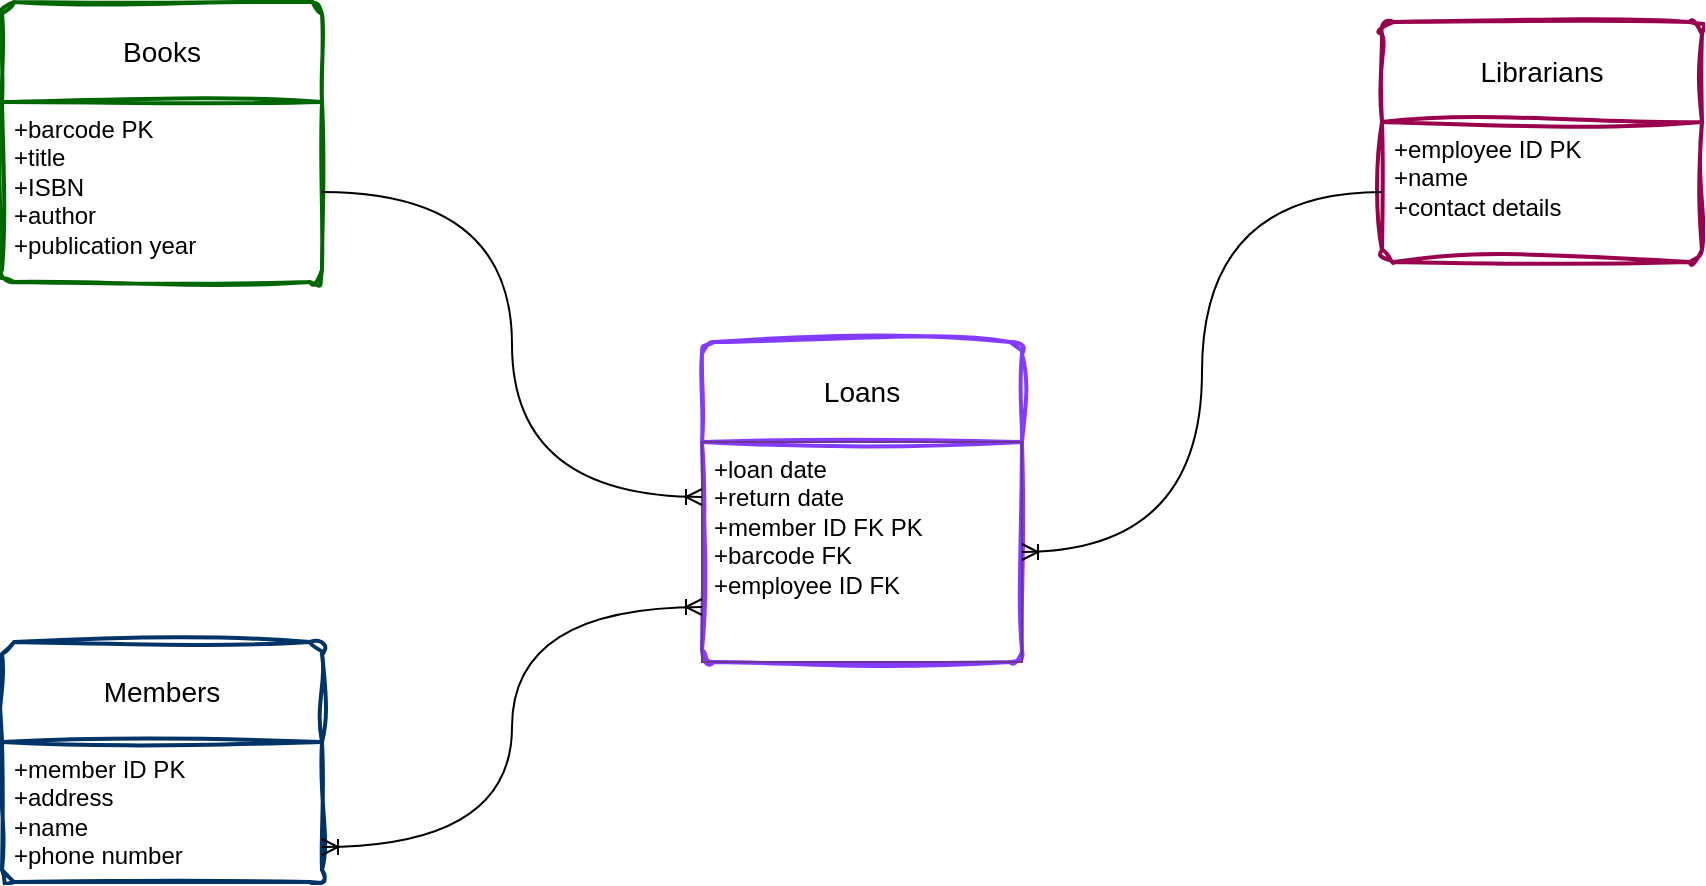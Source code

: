 <mxfile version="24.4.10" type="github">
  <diagram name="Page-1" id="xqe3LvOjElyQk0f01b2X">
    <mxGraphModel dx="954" dy="1775" grid="1" gridSize="10" guides="1" tooltips="1" connect="1" arrows="1" fold="1" page="1" pageScale="1" pageWidth="827" pageHeight="1169" math="0" shadow="0">
      <root>
        <mxCell id="0" />
        <mxCell id="1" parent="0" />
        <mxCell id="Pnmi9XVg8rc8oOxsNoW1-1" value="Librarians" style="swimlane;childLayout=stackLayout;horizontal=1;startSize=50;horizontalStack=0;rounded=1;fontSize=14;fontStyle=0;strokeWidth=2;resizeParent=0;resizeLast=1;shadow=0;dashed=0;align=center;arcSize=4;whiteSpace=wrap;html=1;strokeColor=#99004D;sketch=1;curveFitting=1;jiggle=2;" parent="1" vertex="1">
          <mxGeometry x="720" y="-30" width="160" height="120" as="geometry">
            <mxRectangle x="310" y="200" width="100" height="50" as="alternateBounds" />
          </mxGeometry>
        </mxCell>
        <mxCell id="Pnmi9XVg8rc8oOxsNoW1-2" value="+employee ID PK&lt;div&gt;+name&lt;/div&gt;&lt;div&gt;+contact details&lt;/div&gt;" style="align=left;strokeColor=none;fillColor=none;spacingLeft=4;fontSize=12;verticalAlign=top;resizable=0;rotatable=0;part=1;html=1;" parent="Pnmi9XVg8rc8oOxsNoW1-1" vertex="1">
          <mxGeometry y="50" width="160" height="70" as="geometry" />
        </mxCell>
        <mxCell id="Pnmi9XVg8rc8oOxsNoW1-3" value="Loans" style="swimlane;childLayout=stackLayout;horizontal=1;startSize=50;horizontalStack=0;rounded=1;fontSize=14;fontStyle=0;strokeWidth=2;resizeParent=0;resizeLast=1;shadow=0;dashed=0;align=center;arcSize=4;whiteSpace=wrap;html=1;strokeColor=#833BFF;fillStyle=hatch;gradientColor=none;swimlaneFillColor=none;glass=0;sketch=1;curveFitting=1;jiggle=2;" parent="1" vertex="1">
          <mxGeometry x="380" y="130" width="160" height="160" as="geometry" />
        </mxCell>
        <mxCell id="Pnmi9XVg8rc8oOxsNoW1-4" value="+loan date&amp;nbsp;&lt;br&gt;+return date&lt;div&gt;+member ID FK PK&lt;/div&gt;&lt;div&gt;+barcode FK&lt;/div&gt;&lt;div&gt;+employee ID FK&lt;/div&gt;" style="align=left;strokeColor=#6E368F;fillColor=none;spacingLeft=4;fontSize=12;verticalAlign=top;resizable=0;rotatable=0;part=1;html=1;" parent="Pnmi9XVg8rc8oOxsNoW1-3" vertex="1">
          <mxGeometry y="50" width="160" height="110" as="geometry" />
        </mxCell>
        <mxCell id="Pnmi9XVg8rc8oOxsNoW1-5" value="Members" style="swimlane;childLayout=stackLayout;horizontal=1;startSize=50;horizontalStack=0;rounded=1;fontSize=14;fontStyle=0;strokeWidth=2;resizeParent=0;resizeLast=1;shadow=0;dashed=0;align=center;arcSize=4;whiteSpace=wrap;html=1;strokeColor=#003366;sketch=1;curveFitting=1;jiggle=2;" parent="1" vertex="1">
          <mxGeometry x="30" y="280" width="160" height="120" as="geometry" />
        </mxCell>
        <mxCell id="Pnmi9XVg8rc8oOxsNoW1-6" value="&lt;div&gt;+member ID PK&lt;br&gt;+address&lt;br&gt;+name&lt;div&gt;+phone number&lt;/div&gt;&lt;/div&gt;" style="align=left;strokeColor=none;fillColor=none;spacingLeft=4;fontSize=12;verticalAlign=top;resizable=0;rotatable=0;part=1;html=1;" parent="Pnmi9XVg8rc8oOxsNoW1-5" vertex="1">
          <mxGeometry y="50" width="160" height="70" as="geometry" />
        </mxCell>
        <mxCell id="Pnmi9XVg8rc8oOxsNoW1-7" value="Books" style="swimlane;childLayout=stackLayout;horizontal=1;startSize=50;horizontalStack=0;rounded=1;fontSize=14;fontStyle=0;strokeWidth=2;resizeParent=0;resizeLast=1;shadow=0;dashed=0;align=center;arcSize=4;whiteSpace=wrap;html=1;strokeColor=#006600;sketch=1;curveFitting=1;jiggle=2;" parent="1" vertex="1">
          <mxGeometry x="30" y="-40" width="160" height="140" as="geometry" />
        </mxCell>
        <mxCell id="Pnmi9XVg8rc8oOxsNoW1-8" value="&lt;div&gt;+barcode PK&lt;br&gt;&lt;/div&gt;+title&lt;br&gt;+ISBN&lt;br&gt;+author&lt;div&gt;+publication year&lt;/div&gt;" style="align=left;strokeColor=none;fillColor=none;spacingLeft=4;fontSize=12;verticalAlign=top;resizable=0;rotatable=0;part=1;html=1;" parent="Pnmi9XVg8rc8oOxsNoW1-7" vertex="1">
          <mxGeometry y="50" width="160" height="90" as="geometry" />
        </mxCell>
        <mxCell id="LkRigBs5G1Cr1foDOkmd-5" style="rounded=0;orthogonalLoop=1;jettySize=auto;html=1;exitX=0;exitY=0.75;exitDx=0;exitDy=0;entryX=1;entryY=0.75;entryDx=0;entryDy=0;endArrow=ERoneToMany;endFill=0;startArrow=ERoneToMany;startFill=0;edgeStyle=orthogonalEdgeStyle;curved=1;" edge="1" parent="1" source="Pnmi9XVg8rc8oOxsNoW1-4" target="Pnmi9XVg8rc8oOxsNoW1-6">
          <mxGeometry relative="1" as="geometry" />
        </mxCell>
        <mxCell id="LkRigBs5G1Cr1foDOkmd-6" style="edgeStyle=orthogonalEdgeStyle;rounded=0;orthogonalLoop=1;jettySize=auto;html=1;exitX=1;exitY=0.5;exitDx=0;exitDy=0;entryX=0;entryY=0.25;entryDx=0;entryDy=0;curved=1;endArrow=ERoneToMany;endFill=0;" edge="1" parent="1" source="Pnmi9XVg8rc8oOxsNoW1-8" target="Pnmi9XVg8rc8oOxsNoW1-4">
          <mxGeometry relative="1" as="geometry" />
        </mxCell>
        <mxCell id="LkRigBs5G1Cr1foDOkmd-7" style="edgeStyle=orthogonalEdgeStyle;rounded=0;orthogonalLoop=1;jettySize=auto;html=1;exitX=0;exitY=0.5;exitDx=0;exitDy=0;entryX=1;entryY=0.5;entryDx=0;entryDy=0;endArrow=ERoneToMany;endFill=0;curved=1;" edge="1" parent="1" source="Pnmi9XVg8rc8oOxsNoW1-2" target="Pnmi9XVg8rc8oOxsNoW1-4">
          <mxGeometry relative="1" as="geometry" />
        </mxCell>
      </root>
    </mxGraphModel>
  </diagram>
</mxfile>
